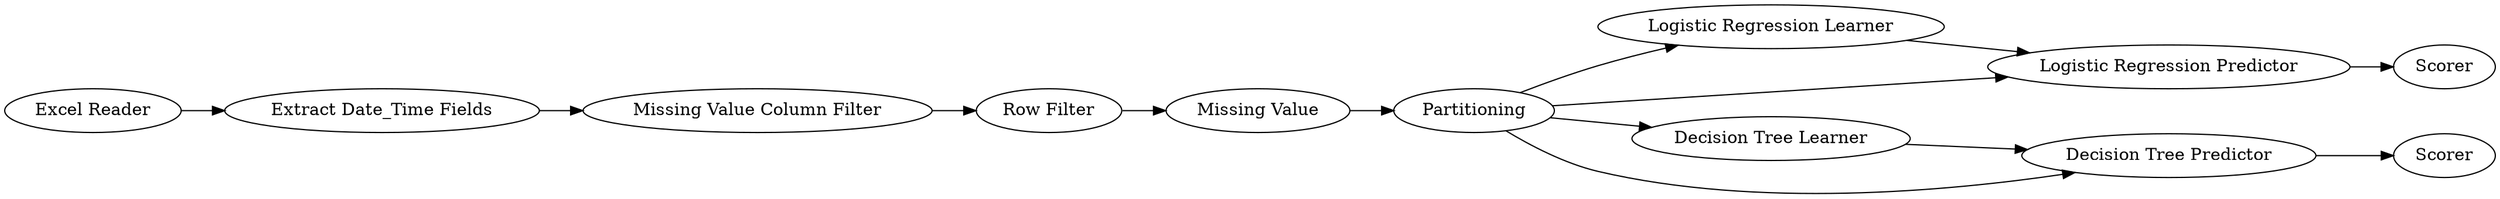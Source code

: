 digraph {
	"1932840005287279407_1" [label="Extract Date_Time Fields"]
	"1932840005287279407_9" [label="Logistic Regression Learner"]
	"1932840005287279407_2" [label="Excel Reader"]
	"1932840005287279407_5" [label="Missing Value"]
	"1932840005287279407_12" [label=Scorer]
	"1932840005287279407_7" [label="Decision Tree Learner"]
	"1932840005287279407_10" [label="Logistic Regression Predictor"]
	"1932840005287279407_3" [label="Missing Value Column Filter"]
	"1932840005287279407_6" [label=Partitioning]
	"1932840005287279407_4" [label="Row Filter"]
	"1932840005287279407_11" [label=Scorer]
	"1932840005287279407_8" [label="Decision Tree Predictor"]
	"1932840005287279407_6" -> "1932840005287279407_10"
	"1932840005287279407_8" -> "1932840005287279407_11"
	"1932840005287279407_9" -> "1932840005287279407_10"
	"1932840005287279407_3" -> "1932840005287279407_4"
	"1932840005287279407_6" -> "1932840005287279407_8"
	"1932840005287279407_10" -> "1932840005287279407_12"
	"1932840005287279407_4" -> "1932840005287279407_5"
	"1932840005287279407_5" -> "1932840005287279407_6"
	"1932840005287279407_7" -> "1932840005287279407_8"
	"1932840005287279407_6" -> "1932840005287279407_7"
	"1932840005287279407_2" -> "1932840005287279407_1"
	"1932840005287279407_1" -> "1932840005287279407_3"
	"1932840005287279407_6" -> "1932840005287279407_9"
	rankdir=LR
}
